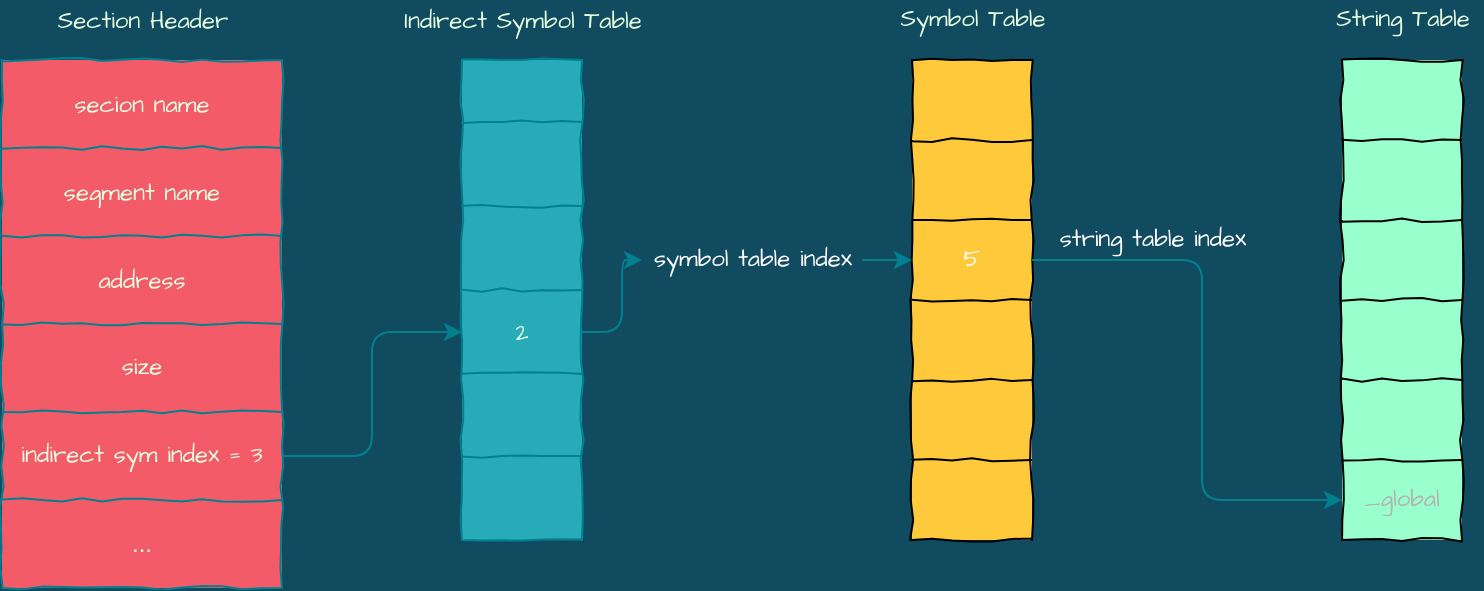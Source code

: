 <mxfile version="14.1.2" type="github">
  <diagram id="jQAaLUI2CSUw4TK9SEJr" name="Page-1">
    <mxGraphModel dx="786" dy="427" grid="1" gridSize="10" guides="1" tooltips="1" connect="1" arrows="1" fold="1" page="1" pageScale="1" pageWidth="827" pageHeight="1169" background="#114B5F" math="0" shadow="0">
      <root>
        <mxCell id="0" />
        <mxCell id="1" parent="0" />
        <mxCell id="iPEuSm-nHZqJ6S3BHor2-30" value="" style="shape=table;html=1;whiteSpace=wrap;startSize=0;container=1;collapsible=0;childLayout=tableLayout;fontFamily=Architects Daughter;fontSource=https%3A%2F%2Ffonts.googleapis.com%2Fcss%3Ffamily%3DArchitects%2BDaughter;comic=1;fillColor=#F45B69;strokeColor=#028090;fontColor=#E4FDE1;" vertex="1" parent="1">
          <mxGeometry x="30" y="80" width="140" height="264" as="geometry" />
        </mxCell>
        <mxCell id="iPEuSm-nHZqJ6S3BHor2-31" value="" style="shape=partialRectangle;html=1;whiteSpace=wrap;collapsible=0;dropTarget=0;pointerEvents=0;fillColor=none;top=0;left=0;bottom=0;right=0;points=[[0,0.5],[1,0.5]];portConstraint=eastwest;strokeColor=#028090;fontColor=#E4FDE1;" vertex="1" parent="iPEuSm-nHZqJ6S3BHor2-30">
          <mxGeometry width="140" height="44" as="geometry" />
        </mxCell>
        <mxCell id="iPEuSm-nHZqJ6S3BHor2-32" value="&lt;font face=&quot;Architects Daughter&quot; data-font-src=&quot;https://fonts.googleapis.com/css?family=Architects+Daughter&quot;&gt;secion name&lt;/font&gt;" style="shape=partialRectangle;html=1;whiteSpace=wrap;connectable=0;overflow=hidden;fillColor=none;top=0;left=0;bottom=0;right=0;strokeColor=#028090;fontColor=#E4FDE1;" vertex="1" parent="iPEuSm-nHZqJ6S3BHor2-31">
          <mxGeometry width="140" height="44" as="geometry" />
        </mxCell>
        <mxCell id="iPEuSm-nHZqJ6S3BHor2-33" value="" style="shape=partialRectangle;html=1;whiteSpace=wrap;collapsible=0;dropTarget=0;pointerEvents=0;fillColor=none;top=0;left=0;bottom=0;right=0;points=[[0,0.5],[1,0.5]];portConstraint=eastwest;strokeColor=#028090;fontColor=#E4FDE1;" vertex="1" parent="iPEuSm-nHZqJ6S3BHor2-30">
          <mxGeometry y="44" width="140" height="44" as="geometry" />
        </mxCell>
        <mxCell id="iPEuSm-nHZqJ6S3BHor2-34" value="&lt;font face=&quot;Architects Daughter&quot;&gt;segment name&lt;/font&gt;" style="shape=partialRectangle;html=1;whiteSpace=wrap;connectable=0;overflow=hidden;fillColor=none;top=0;left=0;bottom=0;right=0;strokeColor=#028090;fontColor=#E4FDE1;" vertex="1" parent="iPEuSm-nHZqJ6S3BHor2-33">
          <mxGeometry width="140" height="44" as="geometry" />
        </mxCell>
        <mxCell id="iPEuSm-nHZqJ6S3BHor2-35" value="" style="shape=partialRectangle;html=1;whiteSpace=wrap;collapsible=0;dropTarget=0;pointerEvents=0;fillColor=none;top=0;left=0;bottom=0;right=0;points=[[0,0.5],[1,0.5]];portConstraint=eastwest;strokeColor=#028090;fontColor=#E4FDE1;" vertex="1" parent="iPEuSm-nHZqJ6S3BHor2-30">
          <mxGeometry y="88" width="140" height="44" as="geometry" />
        </mxCell>
        <mxCell id="iPEuSm-nHZqJ6S3BHor2-36" value="&lt;font face=&quot;Architects Daughter&quot; data-font-src=&quot;https://fonts.googleapis.com/css?family=Architects+Daughter&quot;&gt;address&lt;/font&gt;" style="shape=partialRectangle;html=1;whiteSpace=wrap;connectable=0;overflow=hidden;fillColor=none;top=0;left=0;bottom=0;right=0;strokeColor=#028090;fontColor=#E4FDE1;" vertex="1" parent="iPEuSm-nHZqJ6S3BHor2-35">
          <mxGeometry width="140" height="44" as="geometry" />
        </mxCell>
        <mxCell id="iPEuSm-nHZqJ6S3BHor2-37" value="" style="shape=partialRectangle;html=1;whiteSpace=wrap;collapsible=0;dropTarget=0;pointerEvents=0;fillColor=none;top=0;left=0;bottom=0;right=0;points=[[0,0.5],[1,0.5]];portConstraint=eastwest;strokeColor=#028090;fontColor=#E4FDE1;" vertex="1" parent="iPEuSm-nHZqJ6S3BHor2-30">
          <mxGeometry y="132" width="140" height="44" as="geometry" />
        </mxCell>
        <mxCell id="iPEuSm-nHZqJ6S3BHor2-38" value="size" style="shape=partialRectangle;html=1;whiteSpace=wrap;connectable=0;overflow=hidden;fillColor=none;top=0;left=0;bottom=0;right=0;fontFamily=Architects Daughter;fontSource=https%3A%2F%2Ffonts.googleapis.com%2Fcss%3Ffamily%3DArchitects%2BDaughter;strokeColor=#028090;fontColor=#E4FDE1;" vertex="1" parent="iPEuSm-nHZqJ6S3BHor2-37">
          <mxGeometry width="140" height="44" as="geometry" />
        </mxCell>
        <mxCell id="iPEuSm-nHZqJ6S3BHor2-39" value="" style="shape=partialRectangle;html=1;whiteSpace=wrap;collapsible=0;dropTarget=0;pointerEvents=0;fillColor=none;top=0;left=0;bottom=0;right=0;points=[[0,0.5],[1,0.5]];portConstraint=eastwest;strokeColor=#028090;fontColor=#E4FDE1;" vertex="1" parent="iPEuSm-nHZqJ6S3BHor2-30">
          <mxGeometry y="176" width="140" height="44" as="geometry" />
        </mxCell>
        <mxCell id="iPEuSm-nHZqJ6S3BHor2-40" value="indirect sym index = 3" style="shape=partialRectangle;html=1;whiteSpace=wrap;connectable=0;overflow=hidden;fillColor=none;top=0;left=0;bottom=0;right=0;fontFamily=Architects Daughter;fontSource=https%3A%2F%2Ffonts.googleapis.com%2Fcss%3Ffamily%3DArchitects%2BDaughter;strokeColor=#028090;fontColor=#E4FDE1;" vertex="1" parent="iPEuSm-nHZqJ6S3BHor2-39">
          <mxGeometry width="140" height="44" as="geometry" />
        </mxCell>
        <mxCell id="iPEuSm-nHZqJ6S3BHor2-49" style="shape=partialRectangle;html=1;whiteSpace=wrap;collapsible=0;dropTarget=0;pointerEvents=0;fillColor=none;top=0;left=0;bottom=0;right=0;points=[[0,0.5],[1,0.5]];portConstraint=eastwest;strokeColor=#028090;fontColor=#E4FDE1;" vertex="1" parent="iPEuSm-nHZqJ6S3BHor2-30">
          <mxGeometry y="220" width="140" height="44" as="geometry" />
        </mxCell>
        <mxCell id="iPEuSm-nHZqJ6S3BHor2-50" value="..." style="shape=partialRectangle;html=1;whiteSpace=wrap;connectable=0;overflow=hidden;fillColor=none;top=0;left=0;bottom=0;right=0;strokeColor=#028090;fontColor=#E4FDE1;" vertex="1" parent="iPEuSm-nHZqJ6S3BHor2-49">
          <mxGeometry width="140" height="44" as="geometry" />
        </mxCell>
        <mxCell id="iPEuSm-nHZqJ6S3BHor2-41" value="&lt;font face=&quot;Architects Daughter&quot; data-font-src=&quot;https://fonts.googleapis.com/css?family=Architects+Daughter&quot;&gt;Section Header&lt;/font&gt;" style="text;html=1;align=center;verticalAlign=middle;resizable=0;points=[];autosize=1;fontColor=#E4FDE1;" vertex="1" parent="1">
          <mxGeometry x="50" y="50" width="100" height="20" as="geometry" />
        </mxCell>
        <mxCell id="iPEuSm-nHZqJ6S3BHor2-51" value="" style="shape=table;html=1;whiteSpace=wrap;startSize=0;container=1;collapsible=0;childLayout=tableLayout;strokeColor=#028090;fontColor=#E4FDE1;comic=1;fillColor=#28ABB9;" vertex="1" parent="1">
          <mxGeometry x="260" y="80" width="60" height="240" as="geometry" />
        </mxCell>
        <mxCell id="iPEuSm-nHZqJ6S3BHor2-52" value="" style="shape=partialRectangle;html=1;whiteSpace=wrap;collapsible=0;dropTarget=0;pointerEvents=0;fillColor=none;top=0;left=0;bottom=0;right=0;points=[[0,0.5],[1,0.5]];portConstraint=eastwest;strokeColor=#028090;fontColor=#E4FDE1;" vertex="1" parent="iPEuSm-nHZqJ6S3BHor2-51">
          <mxGeometry width="60" height="31" as="geometry" />
        </mxCell>
        <mxCell id="iPEuSm-nHZqJ6S3BHor2-53" value="" style="shape=partialRectangle;html=1;whiteSpace=wrap;connectable=0;overflow=hidden;fillColor=none;top=0;left=0;bottom=0;right=0;strokeColor=#028090;fontColor=#E4FDE1;" vertex="1" parent="iPEuSm-nHZqJ6S3BHor2-52">
          <mxGeometry width="60" height="31" as="geometry" />
        </mxCell>
        <mxCell id="iPEuSm-nHZqJ6S3BHor2-54" value="" style="shape=partialRectangle;html=1;whiteSpace=wrap;collapsible=0;dropTarget=0;pointerEvents=0;fillColor=none;top=0;left=0;bottom=0;right=0;points=[[0,0.5],[1,0.5]];portConstraint=eastwest;strokeColor=#028090;fontColor=#E4FDE1;" vertex="1" parent="iPEuSm-nHZqJ6S3BHor2-51">
          <mxGeometry y="31" width="60" height="42" as="geometry" />
        </mxCell>
        <mxCell id="iPEuSm-nHZqJ6S3BHor2-55" value="" style="shape=partialRectangle;html=1;whiteSpace=wrap;connectable=0;overflow=hidden;fillColor=none;top=0;left=0;bottom=0;right=0;strokeColor=#028090;fontColor=#E4FDE1;" vertex="1" parent="iPEuSm-nHZqJ6S3BHor2-54">
          <mxGeometry width="60" height="42" as="geometry" />
        </mxCell>
        <mxCell id="iPEuSm-nHZqJ6S3BHor2-56" value="" style="shape=partialRectangle;html=1;whiteSpace=wrap;collapsible=0;dropTarget=0;pointerEvents=0;fillColor=none;top=0;left=0;bottom=0;right=0;points=[[0,0.5],[1,0.5]];portConstraint=eastwest;strokeColor=#028090;fontColor=#E4FDE1;" vertex="1" parent="iPEuSm-nHZqJ6S3BHor2-51">
          <mxGeometry y="73" width="60" height="42" as="geometry" />
        </mxCell>
        <mxCell id="iPEuSm-nHZqJ6S3BHor2-57" value="" style="shape=partialRectangle;html=1;whiteSpace=wrap;connectable=0;overflow=hidden;fillColor=none;top=0;left=0;bottom=0;right=0;strokeColor=#028090;fontColor=#E4FDE1;" vertex="1" parent="iPEuSm-nHZqJ6S3BHor2-56">
          <mxGeometry width="60" height="42" as="geometry" />
        </mxCell>
        <mxCell id="iPEuSm-nHZqJ6S3BHor2-58" value="" style="shape=partialRectangle;html=1;whiteSpace=wrap;collapsible=0;dropTarget=0;pointerEvents=0;fillColor=none;top=0;left=0;bottom=0;right=0;points=[[0,0.5],[1,0.5]];portConstraint=eastwest;strokeColor=#028090;fontColor=#E4FDE1;" vertex="1" parent="iPEuSm-nHZqJ6S3BHor2-51">
          <mxGeometry y="115" width="60" height="42" as="geometry" />
        </mxCell>
        <mxCell id="iPEuSm-nHZqJ6S3BHor2-59" value="&lt;font face=&quot;Architects Daughter&quot;&gt;2&lt;/font&gt;" style="shape=partialRectangle;html=1;whiteSpace=wrap;connectable=0;overflow=hidden;fillColor=none;top=0;left=0;bottom=0;right=0;strokeColor=#028090;fontColor=#E4FDE1;" vertex="1" parent="iPEuSm-nHZqJ6S3BHor2-58">
          <mxGeometry width="60" height="42" as="geometry" />
        </mxCell>
        <mxCell id="iPEuSm-nHZqJ6S3BHor2-60" value="" style="shape=partialRectangle;html=1;whiteSpace=wrap;collapsible=0;dropTarget=0;pointerEvents=0;fillColor=none;top=0;left=0;bottom=0;right=0;points=[[0,0.5],[1,0.5]];portConstraint=eastwest;strokeColor=#028090;fontColor=#E4FDE1;" vertex="1" parent="iPEuSm-nHZqJ6S3BHor2-51">
          <mxGeometry y="157" width="60" height="41" as="geometry" />
        </mxCell>
        <mxCell id="iPEuSm-nHZqJ6S3BHor2-61" value="" style="shape=partialRectangle;html=1;whiteSpace=wrap;connectable=0;overflow=hidden;fillColor=none;top=0;left=0;bottom=0;right=0;strokeColor=#028090;fontColor=#E4FDE1;" vertex="1" parent="iPEuSm-nHZqJ6S3BHor2-60">
          <mxGeometry width="60" height="41" as="geometry" />
        </mxCell>
        <mxCell id="iPEuSm-nHZqJ6S3BHor2-62" value="" style="shape=partialRectangle;html=1;whiteSpace=wrap;collapsible=0;dropTarget=0;pointerEvents=0;fillColor=none;top=0;left=0;bottom=0;right=0;points=[[0,0.5],[1,0.5]];portConstraint=eastwest;strokeColor=#028090;fontColor=#E4FDE1;" vertex="1" parent="iPEuSm-nHZqJ6S3BHor2-51">
          <mxGeometry y="198" width="60" height="42" as="geometry" />
        </mxCell>
        <mxCell id="iPEuSm-nHZqJ6S3BHor2-63" value="" style="shape=partialRectangle;html=1;whiteSpace=wrap;connectable=0;overflow=hidden;fillColor=none;top=0;left=0;bottom=0;right=0;strokeColor=#028090;fontColor=#E4FDE1;" vertex="1" parent="iPEuSm-nHZqJ6S3BHor2-62">
          <mxGeometry width="60" height="42" as="geometry" />
        </mxCell>
        <mxCell id="iPEuSm-nHZqJ6S3BHor2-64" value="&lt;font face=&quot;Architects Daughter&quot; data-font-src=&quot;https://fonts.googleapis.com/css?family=Architects+Daughter&quot;&gt;Indirect Symbol Table&lt;/font&gt;" style="text;html=1;align=center;verticalAlign=middle;resizable=0;points=[];autosize=1;fontColor=#E4FDE1;" vertex="1" parent="1">
          <mxGeometry x="225" y="50" width="130" height="20" as="geometry" />
        </mxCell>
        <mxCell id="iPEuSm-nHZqJ6S3BHor2-65" style="edgeStyle=orthogonalEdgeStyle;curved=0;rounded=1;sketch=0;orthogonalLoop=1;jettySize=auto;html=1;exitX=1;exitY=0.5;exitDx=0;exitDy=0;entryX=0;entryY=0.5;entryDx=0;entryDy=0;strokeColor=#028090;fillColor=#F45B69;fontColor=#E4FDE1;" edge="1" parent="1" source="iPEuSm-nHZqJ6S3BHor2-39" target="iPEuSm-nHZqJ6S3BHor2-58">
          <mxGeometry relative="1" as="geometry" />
        </mxCell>
        <mxCell id="iPEuSm-nHZqJ6S3BHor2-66" value="" style="shape=table;html=1;whiteSpace=wrap;startSize=0;container=1;collapsible=0;childLayout=tableLayout;comic=1;fontFamily=Architects Daughter;fontSource=https%3A%2F%2Ffonts.googleapis.com%2Fcss%3Ffamily%3DArchitects%2BDaughter;fillColor=#FFC93C;" vertex="1" parent="1">
          <mxGeometry x="485" y="80" width="60" height="240" as="geometry" />
        </mxCell>
        <mxCell id="iPEuSm-nHZqJ6S3BHor2-67" value="" style="shape=partialRectangle;html=1;whiteSpace=wrap;collapsible=0;dropTarget=0;pointerEvents=0;fillColor=none;top=0;left=0;bottom=0;right=0;points=[[0,0.5],[1,0.5]];portConstraint=eastwest;" vertex="1" parent="iPEuSm-nHZqJ6S3BHor2-66">
          <mxGeometry width="60" height="40" as="geometry" />
        </mxCell>
        <mxCell id="iPEuSm-nHZqJ6S3BHor2-68" value="" style="shape=partialRectangle;html=1;whiteSpace=wrap;connectable=0;overflow=hidden;fillColor=none;top=0;left=0;bottom=0;right=0;" vertex="1" parent="iPEuSm-nHZqJ6S3BHor2-67">
          <mxGeometry width="60" height="40" as="geometry" />
        </mxCell>
        <mxCell id="iPEuSm-nHZqJ6S3BHor2-69" value="" style="shape=partialRectangle;html=1;whiteSpace=wrap;collapsible=0;dropTarget=0;pointerEvents=0;fillColor=none;top=0;left=0;bottom=0;right=0;points=[[0,0.5],[1,0.5]];portConstraint=eastwest;" vertex="1" parent="iPEuSm-nHZqJ6S3BHor2-66">
          <mxGeometry y="40" width="60" height="40" as="geometry" />
        </mxCell>
        <mxCell id="iPEuSm-nHZqJ6S3BHor2-70" value="" style="shape=partialRectangle;html=1;whiteSpace=wrap;connectable=0;overflow=hidden;fillColor=none;top=0;left=0;bottom=0;right=0;" vertex="1" parent="iPEuSm-nHZqJ6S3BHor2-69">
          <mxGeometry width="60" height="40" as="geometry" />
        </mxCell>
        <mxCell id="iPEuSm-nHZqJ6S3BHor2-71" value="" style="shape=partialRectangle;html=1;whiteSpace=wrap;collapsible=0;dropTarget=0;pointerEvents=0;fillColor=none;top=0;left=0;bottom=0;right=0;points=[[0,0.5],[1,0.5]];portConstraint=eastwest;" vertex="1" parent="iPEuSm-nHZqJ6S3BHor2-66">
          <mxGeometry y="80" width="60" height="40" as="geometry" />
        </mxCell>
        <mxCell id="iPEuSm-nHZqJ6S3BHor2-72" value="&lt;font color=&quot;#ffffff&quot;&gt;5&lt;/font&gt;" style="shape=partialRectangle;html=1;whiteSpace=wrap;connectable=0;overflow=hidden;fillColor=none;top=0;left=0;bottom=0;right=0;fontFamily=Architects Daughter;fontSource=https%3A%2F%2Ffonts.googleapis.com%2Fcss%3Ffamily%3DArchitects%2BDaughter;" vertex="1" parent="iPEuSm-nHZqJ6S3BHor2-71">
          <mxGeometry width="60" height="40" as="geometry" />
        </mxCell>
        <mxCell id="iPEuSm-nHZqJ6S3BHor2-73" value="" style="shape=partialRectangle;html=1;whiteSpace=wrap;collapsible=0;dropTarget=0;pointerEvents=0;fillColor=none;top=0;left=0;bottom=0;right=0;points=[[0,0.5],[1,0.5]];portConstraint=eastwest;" vertex="1" parent="iPEuSm-nHZqJ6S3BHor2-66">
          <mxGeometry y="120" width="60" height="40" as="geometry" />
        </mxCell>
        <mxCell id="iPEuSm-nHZqJ6S3BHor2-74" value="" style="shape=partialRectangle;html=1;whiteSpace=wrap;connectable=0;overflow=hidden;fillColor=none;top=0;left=0;bottom=0;right=0;" vertex="1" parent="iPEuSm-nHZqJ6S3BHor2-73">
          <mxGeometry width="60" height="40" as="geometry" />
        </mxCell>
        <mxCell id="iPEuSm-nHZqJ6S3BHor2-75" value="" style="shape=partialRectangle;html=1;whiteSpace=wrap;collapsible=0;dropTarget=0;pointerEvents=0;fillColor=none;top=0;left=0;bottom=0;right=0;points=[[0,0.5],[1,0.5]];portConstraint=eastwest;" vertex="1" parent="iPEuSm-nHZqJ6S3BHor2-66">
          <mxGeometry y="160" width="60" height="40" as="geometry" />
        </mxCell>
        <mxCell id="iPEuSm-nHZqJ6S3BHor2-76" value="" style="shape=partialRectangle;html=1;whiteSpace=wrap;connectable=0;overflow=hidden;fillColor=none;top=0;left=0;bottom=0;right=0;" vertex="1" parent="iPEuSm-nHZqJ6S3BHor2-75">
          <mxGeometry width="60" height="40" as="geometry" />
        </mxCell>
        <mxCell id="iPEuSm-nHZqJ6S3BHor2-77" value="" style="shape=partialRectangle;html=1;whiteSpace=wrap;collapsible=0;dropTarget=0;pointerEvents=0;fillColor=none;top=0;left=0;bottom=0;right=0;points=[[0,0.5],[1,0.5]];portConstraint=eastwest;" vertex="1" parent="iPEuSm-nHZqJ6S3BHor2-66">
          <mxGeometry y="200" width="60" height="40" as="geometry" />
        </mxCell>
        <mxCell id="iPEuSm-nHZqJ6S3BHor2-78" value="" style="shape=partialRectangle;html=1;whiteSpace=wrap;connectable=0;overflow=hidden;fillColor=none;top=0;left=0;bottom=0;right=0;" vertex="1" parent="iPEuSm-nHZqJ6S3BHor2-77">
          <mxGeometry width="60" height="40" as="geometry" />
        </mxCell>
        <mxCell id="iPEuSm-nHZqJ6S3BHor2-79" value="Symbol Table" style="text;html=1;align=center;verticalAlign=middle;resizable=0;points=[];autosize=1;fontFamily=Architects Daughter;fontColor=#E4FDE1;" vertex="1" parent="1">
          <mxGeometry x="470" y="50" width="90" height="20" as="geometry" />
        </mxCell>
        <mxCell id="iPEuSm-nHZqJ6S3BHor2-80" style="edgeStyle=orthogonalEdgeStyle;curved=0;rounded=1;sketch=0;orthogonalLoop=1;jettySize=auto;html=1;exitX=1;exitY=0.5;exitDx=0;exitDy=0;entryX=0;entryY=0.5;entryDx=0;entryDy=0;strokeColor=#028090;fillColor=#F45B69;fontFamily=Architects Daughter;fontSource=https%3A%2F%2Ffonts.googleapis.com%2Fcss%3Ffamily%3DArchitects%2BDaughter;fontColor=#E4FDE1;" edge="1" parent="1" source="iPEuSm-nHZqJ6S3BHor2-96" target="iPEuSm-nHZqJ6S3BHor2-71">
          <mxGeometry relative="1" as="geometry" />
        </mxCell>
        <mxCell id="iPEuSm-nHZqJ6S3BHor2-81" value="" style="shape=table;html=1;whiteSpace=wrap;startSize=0;container=1;collapsible=0;childLayout=tableLayout;comic=1;fontFamily=Architects Daughter;fontSource=https%3A%2F%2Ffonts.googleapis.com%2Fcss%3Ffamily%3DArchitects%2BDaughter;fillColor=#99FFCC;" vertex="1" parent="1">
          <mxGeometry x="700" y="80" width="60" height="240" as="geometry" />
        </mxCell>
        <mxCell id="iPEuSm-nHZqJ6S3BHor2-82" value="" style="shape=partialRectangle;html=1;whiteSpace=wrap;collapsible=0;dropTarget=0;pointerEvents=0;fillColor=none;top=0;left=0;bottom=0;right=0;points=[[0,0.5],[1,0.5]];portConstraint=eastwest;" vertex="1" parent="iPEuSm-nHZqJ6S3BHor2-81">
          <mxGeometry width="60" height="40" as="geometry" />
        </mxCell>
        <mxCell id="iPEuSm-nHZqJ6S3BHor2-83" value="" style="shape=partialRectangle;html=1;whiteSpace=wrap;connectable=0;overflow=hidden;fillColor=none;top=0;left=0;bottom=0;right=0;" vertex="1" parent="iPEuSm-nHZqJ6S3BHor2-82">
          <mxGeometry width="60" height="40" as="geometry" />
        </mxCell>
        <mxCell id="iPEuSm-nHZqJ6S3BHor2-84" value="" style="shape=partialRectangle;html=1;whiteSpace=wrap;collapsible=0;dropTarget=0;pointerEvents=0;fillColor=none;top=0;left=0;bottom=0;right=0;points=[[0,0.5],[1,0.5]];portConstraint=eastwest;" vertex="1" parent="iPEuSm-nHZqJ6S3BHor2-81">
          <mxGeometry y="40" width="60" height="40" as="geometry" />
        </mxCell>
        <mxCell id="iPEuSm-nHZqJ6S3BHor2-85" value="" style="shape=partialRectangle;html=1;whiteSpace=wrap;connectable=0;overflow=hidden;fillColor=none;top=0;left=0;bottom=0;right=0;" vertex="1" parent="iPEuSm-nHZqJ6S3BHor2-84">
          <mxGeometry width="60" height="40" as="geometry" />
        </mxCell>
        <mxCell id="iPEuSm-nHZqJ6S3BHor2-86" value="" style="shape=partialRectangle;html=1;whiteSpace=wrap;collapsible=0;dropTarget=0;pointerEvents=0;fillColor=none;top=0;left=0;bottom=0;right=0;points=[[0,0.5],[1,0.5]];portConstraint=eastwest;" vertex="1" parent="iPEuSm-nHZqJ6S3BHor2-81">
          <mxGeometry y="80" width="60" height="40" as="geometry" />
        </mxCell>
        <mxCell id="iPEuSm-nHZqJ6S3BHor2-87" value="" style="shape=partialRectangle;html=1;whiteSpace=wrap;connectable=0;overflow=hidden;fillColor=none;top=0;left=0;bottom=0;right=0;" vertex="1" parent="iPEuSm-nHZqJ6S3BHor2-86">
          <mxGeometry width="60" height="40" as="geometry" />
        </mxCell>
        <mxCell id="iPEuSm-nHZqJ6S3BHor2-88" value="" style="shape=partialRectangle;html=1;whiteSpace=wrap;collapsible=0;dropTarget=0;pointerEvents=0;fillColor=none;top=0;left=0;bottom=0;right=0;points=[[0,0.5],[1,0.5]];portConstraint=eastwest;" vertex="1" parent="iPEuSm-nHZqJ6S3BHor2-81">
          <mxGeometry y="120" width="60" height="40" as="geometry" />
        </mxCell>
        <mxCell id="iPEuSm-nHZqJ6S3BHor2-89" value="" style="shape=partialRectangle;html=1;whiteSpace=wrap;connectable=0;overflow=hidden;fillColor=none;top=0;left=0;bottom=0;right=0;" vertex="1" parent="iPEuSm-nHZqJ6S3BHor2-88">
          <mxGeometry width="60" height="40" as="geometry" />
        </mxCell>
        <mxCell id="iPEuSm-nHZqJ6S3BHor2-90" value="" style="shape=partialRectangle;html=1;whiteSpace=wrap;collapsible=0;dropTarget=0;pointerEvents=0;fillColor=none;top=0;left=0;bottom=0;right=0;points=[[0,0.5],[1,0.5]];portConstraint=eastwest;" vertex="1" parent="iPEuSm-nHZqJ6S3BHor2-81">
          <mxGeometry y="160" width="60" height="40" as="geometry" />
        </mxCell>
        <mxCell id="iPEuSm-nHZqJ6S3BHor2-91" value="" style="shape=partialRectangle;html=1;whiteSpace=wrap;connectable=0;overflow=hidden;fillColor=none;top=0;left=0;bottom=0;right=0;" vertex="1" parent="iPEuSm-nHZqJ6S3BHor2-90">
          <mxGeometry width="60" height="40" as="geometry" />
        </mxCell>
        <mxCell id="iPEuSm-nHZqJ6S3BHor2-92" value="" style="shape=partialRectangle;html=1;whiteSpace=wrap;collapsible=0;dropTarget=0;pointerEvents=0;fillColor=none;top=0;left=0;bottom=0;right=0;points=[[0,0.5],[1,0.5]];portConstraint=eastwest;" vertex="1" parent="iPEuSm-nHZqJ6S3BHor2-81">
          <mxGeometry y="200" width="60" height="40" as="geometry" />
        </mxCell>
        <mxCell id="iPEuSm-nHZqJ6S3BHor2-93" value="&lt;font color=&quot;#b3b3b3&quot;&gt;_global&lt;/font&gt;" style="shape=partialRectangle;html=1;whiteSpace=wrap;connectable=0;overflow=hidden;fillColor=none;top=0;left=0;bottom=0;right=0;fontFamily=Architects Daughter;fontSource=https%3A%2F%2Ffonts.googleapis.com%2Fcss%3Ffamily%3DArchitects%2BDaughter;fontColor=#FFFFFF;" vertex="1" parent="iPEuSm-nHZqJ6S3BHor2-92">
          <mxGeometry width="60" height="40" as="geometry" />
        </mxCell>
        <mxCell id="iPEuSm-nHZqJ6S3BHor2-94" value="String Table" style="text;html=1;align=center;verticalAlign=middle;resizable=0;points=[];autosize=1;fontFamily=Architects Daughter;fontColor=#E4FDE1;" vertex="1" parent="1">
          <mxGeometry x="690" y="50" width="80" height="20" as="geometry" />
        </mxCell>
        <mxCell id="iPEuSm-nHZqJ6S3BHor2-95" style="edgeStyle=orthogonalEdgeStyle;curved=0;rounded=1;sketch=0;orthogonalLoop=1;jettySize=auto;html=1;entryX=0;entryY=0.5;entryDx=0;entryDy=0;strokeColor=#028090;fillColor=#F45B69;fontFamily=Architects Daughter;fontSource=https%3A%2F%2Ffonts.googleapis.com%2Fcss%3Ffamily%3DArchitects%2BDaughter;fontColor=#E4FDE1;" edge="1" parent="1" source="iPEuSm-nHZqJ6S3BHor2-71" target="iPEuSm-nHZqJ6S3BHor2-92">
          <mxGeometry relative="1" as="geometry">
            <Array as="points">
              <mxPoint x="630" y="180" />
              <mxPoint x="630" y="300" />
            </Array>
          </mxGeometry>
        </mxCell>
        <mxCell id="iPEuSm-nHZqJ6S3BHor2-97" value="string table index" style="text;html=1;align=center;verticalAlign=middle;resizable=0;points=[];autosize=1;fontFamily=Architects Daughter;fontColor=#FFFFFF;" vertex="1" parent="1">
          <mxGeometry x="550" y="160" width="110" height="20" as="geometry" />
        </mxCell>
        <mxCell id="iPEuSm-nHZqJ6S3BHor2-96" value="symbol table index" style="text;html=1;align=center;verticalAlign=middle;resizable=0;points=[];autosize=1;fontFamily=Architects Daughter;fontColor=#FFFFFF;" vertex="1" parent="1">
          <mxGeometry x="350" y="170" width="110" height="20" as="geometry" />
        </mxCell>
        <mxCell id="iPEuSm-nHZqJ6S3BHor2-98" style="edgeStyle=orthogonalEdgeStyle;curved=0;rounded=1;sketch=0;orthogonalLoop=1;jettySize=auto;html=1;exitX=1;exitY=0.5;exitDx=0;exitDy=0;entryX=0;entryY=0.5;entryDx=0;entryDy=0;strokeColor=#028090;fillColor=#F45B69;fontFamily=Architects Daughter;fontSource=https%3A%2F%2Ffonts.googleapis.com%2Fcss%3Ffamily%3DArchitects%2BDaughter;fontColor=#E4FDE1;" edge="1" parent="1" source="iPEuSm-nHZqJ6S3BHor2-58" target="iPEuSm-nHZqJ6S3BHor2-96">
          <mxGeometry relative="1" as="geometry">
            <mxPoint x="360" y="210" as="sourcePoint" />
            <mxPoint x="485" y="180" as="targetPoint" />
          </mxGeometry>
        </mxCell>
      </root>
    </mxGraphModel>
  </diagram>
</mxfile>
